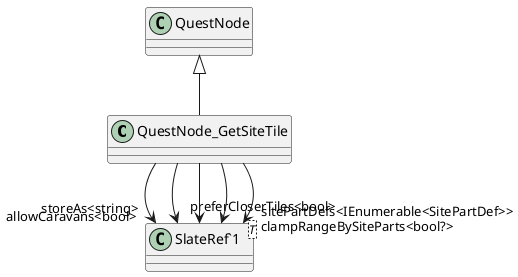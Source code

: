 @startuml
class QuestNode_GetSiteTile {
}
class "SlateRef`1"<T> {
}
QuestNode <|-- QuestNode_GetSiteTile
QuestNode_GetSiteTile --> "storeAs<string>" "SlateRef`1"
QuestNode_GetSiteTile --> "preferCloserTiles<bool>" "SlateRef`1"
QuestNode_GetSiteTile --> "allowCaravans<bool>" "SlateRef`1"
QuestNode_GetSiteTile --> "clampRangeBySiteParts<bool?>" "SlateRef`1"
QuestNode_GetSiteTile --> "sitePartDefs<IEnumerable<SitePartDef>>" "SlateRef`1"
@enduml

